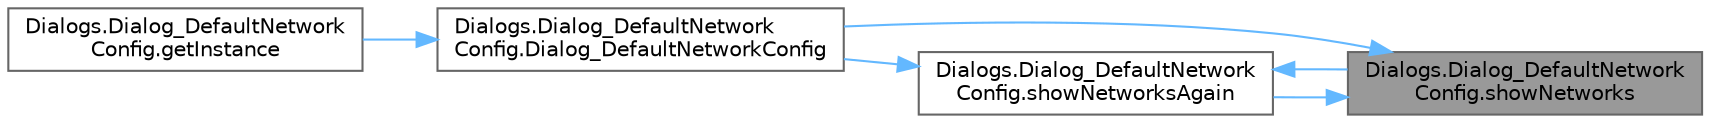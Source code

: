 digraph "Dialogs.Dialog_DefaultNetworkConfig.showNetworks"
{
 // LATEX_PDF_SIZE
  bgcolor="transparent";
  edge [fontname=Helvetica,fontsize=10,labelfontname=Helvetica,labelfontsize=10];
  node [fontname=Helvetica,fontsize=10,shape=box,height=0.2,width=0.4];
  rankdir="RL";
  Node1 [id="Node000001",label="Dialogs.Dialog_DefaultNetwork\lConfig.showNetworks",height=0.2,width=0.4,color="gray40", fillcolor="grey60", style="filled", fontcolor="black",tooltip=" "];
  Node1 -> Node2 [id="edge1_Node000001_Node000002",dir="back",color="steelblue1",style="solid",tooltip=" "];
  Node2 [id="Node000002",label="Dialogs.Dialog_DefaultNetwork\lConfig.Dialog_DefaultNetworkConfig",height=0.2,width=0.4,color="grey40", fillcolor="white", style="filled",URL="$class_dialogs_1_1_dialog___default_network_config.html#ad59992f0cbbd2d2d91d8a45a8cd0256a",tooltip=" "];
  Node2 -> Node3 [id="edge2_Node000002_Node000003",dir="back",color="steelblue1",style="solid",tooltip=" "];
  Node3 [id="Node000003",label="Dialogs.Dialog_DefaultNetwork\lConfig.getInstance",height=0.2,width=0.4,color="grey40", fillcolor="white", style="filled",URL="$class_dialogs_1_1_dialog___default_network_config.html#a4d81a1faa65ba162f0ff892109988c35",tooltip=" "];
  Node1 -> Node4 [id="edge3_Node000001_Node000004",dir="back",color="steelblue1",style="solid",tooltip=" "];
  Node4 [id="Node000004",label="Dialogs.Dialog_DefaultNetwork\lConfig.showNetworksAgain",height=0.2,width=0.4,color="grey40", fillcolor="white", style="filled",URL="$class_dialogs_1_1_dialog___default_network_config.html#afb71a9b849d499fb957f1b93cba6ea06",tooltip=" "];
  Node4 -> Node2 [id="edge4_Node000004_Node000002",dir="back",color="steelblue1",style="solid",tooltip=" "];
  Node4 -> Node1 [id="edge5_Node000004_Node000001",dir="back",color="steelblue1",style="solid",tooltip=" "];
}
